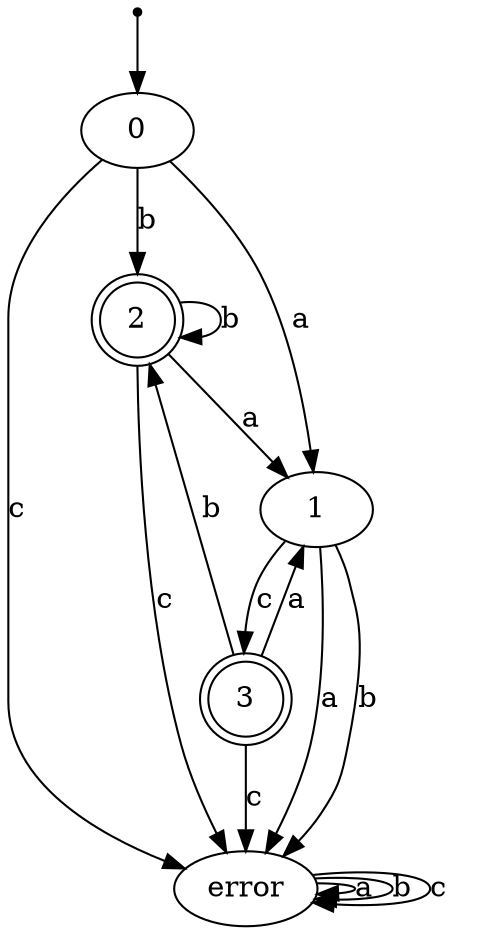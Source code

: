 digraph {
    init_ [shape = "point"];
    init_ -> 0;
    2 [shape = "doublecircle"];
    3 [shape = "doublecircle"];

    0 -> 1 [label = "a"];
    0 -> 2 [label = "b"];
    1 -> 3 [label = "c"];
    3 -> 1 [label = "a"];
    3 -> 2 [label = "b"];
    2 -> 1 [label = "a"];
    2 -> 2 [label = "b"];

    0 -> error [label = "c"];
    1 -> error [label = "a"];
    1 -> error [label = "b"];
    2 -> error [label = "c"];
    3 -> error [label = "c"];
    error -> error [label = "a"];
    error -> error [label = "b"];
    error -> error [label = "c"]
}